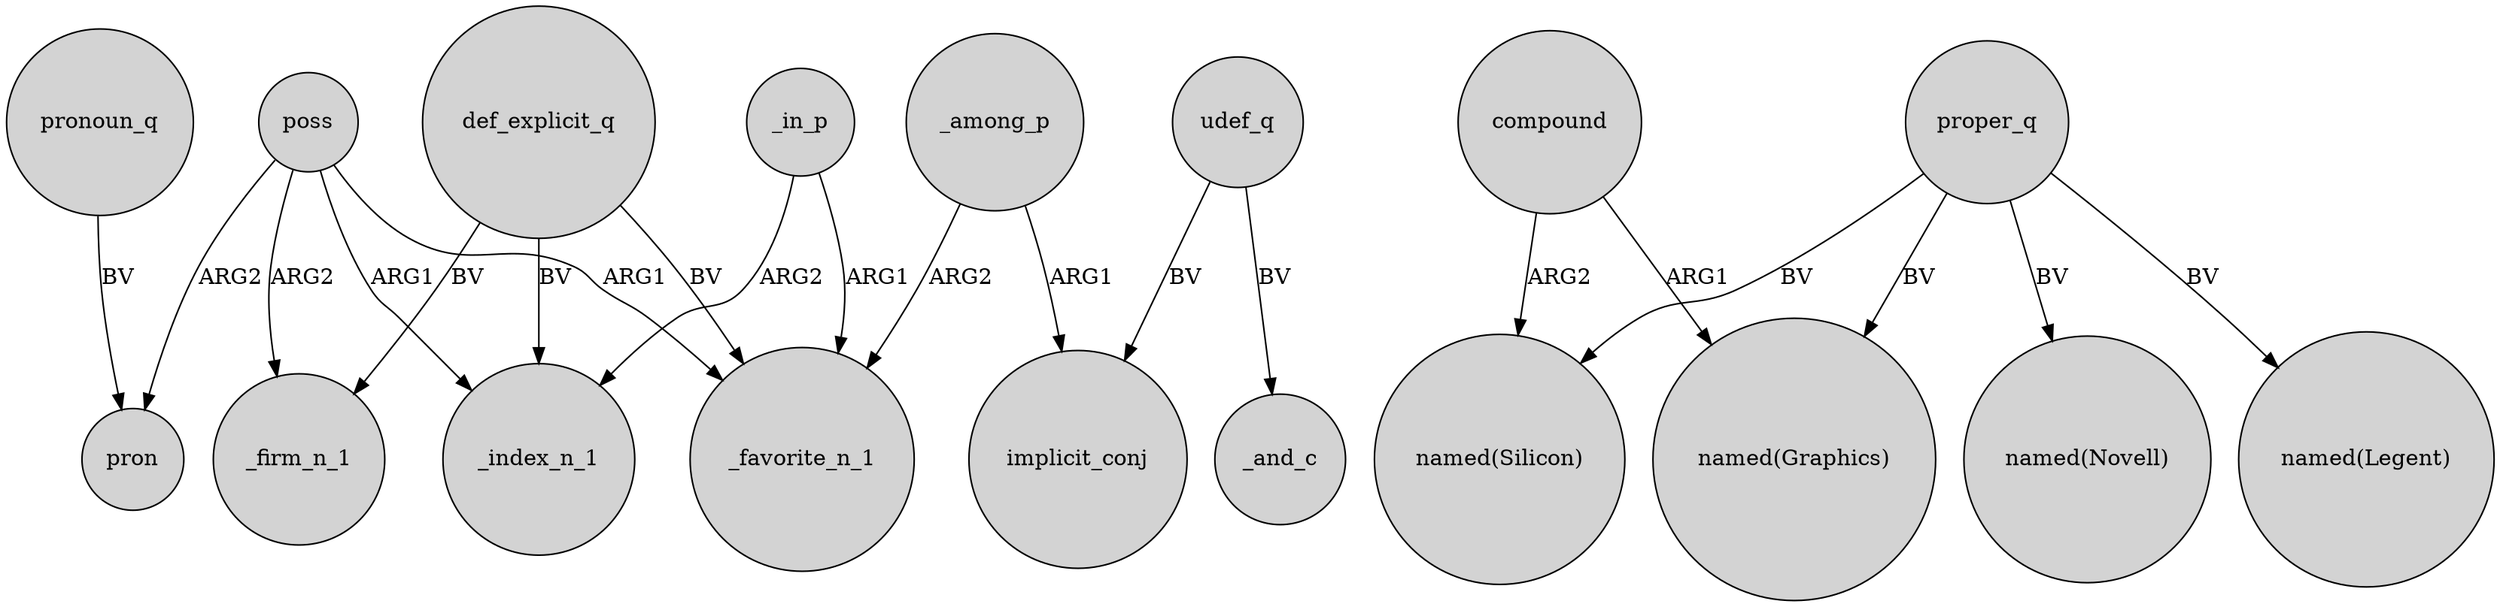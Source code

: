 digraph {
	node [shape=circle style=filled]
	poss -> pron [label=ARG2]
	def_explicit_q -> _index_n_1 [label=BV]
	poss -> _favorite_n_1 [label=ARG1]
	udef_q -> implicit_conj [label=BV]
	_among_p -> implicit_conj [label=ARG1]
	compound -> "named(Graphics)" [label=ARG1]
	pronoun_q -> pron [label=BV]
	compound -> "named(Silicon)" [label=ARG2]
	def_explicit_q -> _favorite_n_1 [label=BV]
	proper_q -> "named(Graphics)" [label=BV]
	def_explicit_q -> _firm_n_1 [label=BV]
	poss -> _firm_n_1 [label=ARG2]
	_in_p -> _favorite_n_1 [label=ARG1]
	proper_q -> "named(Legent)" [label=BV]
	_in_p -> _index_n_1 [label=ARG2]
	proper_q -> "named(Silicon)" [label=BV]
	_among_p -> _favorite_n_1 [label=ARG2]
	proper_q -> "named(Novell)" [label=BV]
	udef_q -> _and_c [label=BV]
	poss -> _index_n_1 [label=ARG1]
}
